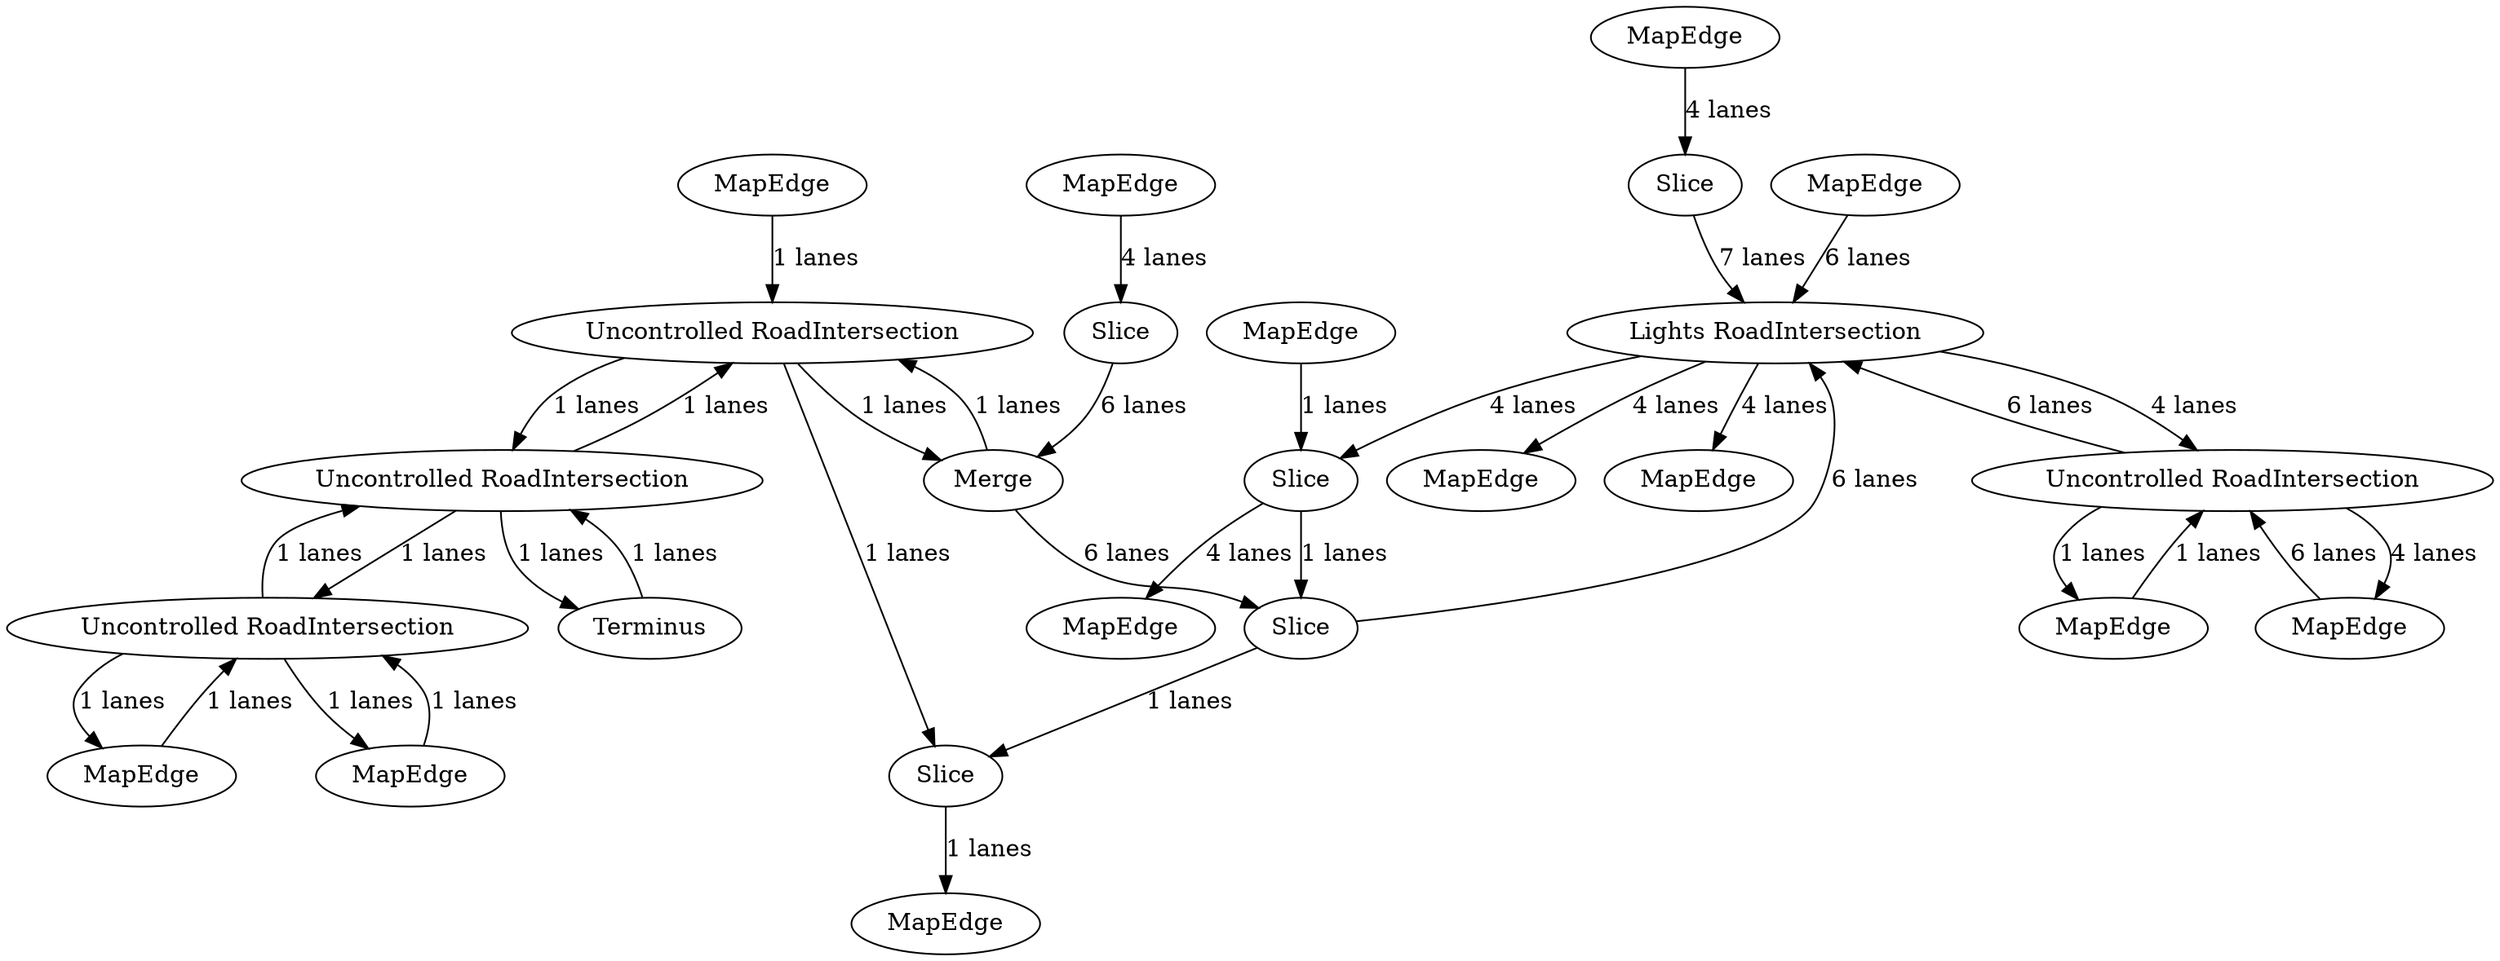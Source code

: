 digraph {
    0 [ label = "MapEdge" ]
    1 [ label = "Lights RoadIntersection" ]
    2 [ label = "MapEdge" ]
    3 [ label = "MapEdge" ]
    4 [ label = "MapEdge" ]
    5 [ label = "Slice" ]
    6 [ label = "Slice" ]
    7 [ label = "MapEdge" ]
    8 [ label = "MapEdge" ]
    9 [ label = "MapEdge" ]
    10 [ label = "MapEdge" ]
    11 [ label = "MapEdge" ]
    12 [ label = "Slice" ]
    13 [ label = "Slice" ]
    14 [ label = "Slice" ]
    15 [ label = "Merge" ]
    16 [ label = "Uncontrolled RoadIntersection" ]
    17 [ label = "MapEdge" ]
    18 [ label = "MapEdge" ]
    19 [ label = "Uncontrolled RoadIntersection" ]
    20 [ label = "Terminus" ]
    21 [ label = "Uncontrolled RoadIntersection" ]
    22 [ label = "MapEdge" ]
    23 [ label = "Uncontrolled RoadIntersection" ]
    24 [ label = "MapEdge" ]
    1 -> 0 [ label = "4 lanes" ]
    1 -> 2 [ label = "4 lanes" ]
    3 -> 1 [ label = "6 lanes" ]
    4 -> 5 [ label = "4 lanes" ]
    5 -> 1 [ label = "7 lanes" ]
    6 -> 15 [ label = "6 lanes" ]
    15 -> 13 [ label = "6 lanes" ]
    13 -> 1 [ label = "6 lanes" ]
    1 -> 19 [ label = "4 lanes" ]
    19 -> 1 [ label = "6 lanes" ]
    19 -> 7 [ label = "4 lanes" ]
    7 -> 19 [ label = "6 lanes" ]
    1 -> 14 [ label = "4 lanes" ]
    14 -> 8 [ label = "4 lanes" ]
    9 -> 6 [ label = "4 lanes" ]
    12 -> 10 [ label = "1 lanes" ]
    16 -> 12 [ label = "1 lanes" ]
    11 -> 16 [ label = "1 lanes" ]
    13 -> 12 [ label = "1 lanes" ]
    14 -> 13 [ label = "1 lanes" ]
    24 -> 14 [ label = "1 lanes" ]
    15 -> 16 [ label = "1 lanes" ]
    16 -> 15 [ label = "1 lanes" ]
    16 -> 21 [ label = "1 lanes" ]
    21 -> 16 [ label = "1 lanes" ]
    21 -> 23 [ label = "1 lanes" ]
    23 -> 21 [ label = "1 lanes" ]
    23 -> 17 [ label = "1 lanes" ]
    17 -> 23 [ label = "1 lanes" ]
    18 -> 19 [ label = "1 lanes" ]
    19 -> 18 [ label = "1 lanes" ]
    20 -> 21 [ label = "1 lanes" ]
    21 -> 20 [ label = "1 lanes" ]
    22 -> 23 [ label = "1 lanes" ]
    23 -> 22 [ label = "1 lanes" ]
}
